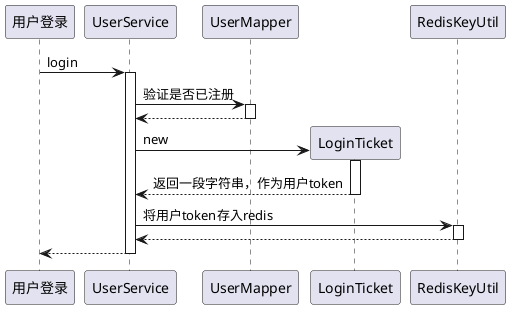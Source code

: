 @startuml

participant 用户登录
用户登录 -> UserService : login
activate UserService
UserService -> UserMapper : 验证是否已注册
activate UserMapper
UserMapper --> UserService
deactivate UserMapper

create LoginTicket
UserService -> LoginTicket : new
activate LoginTicket
LoginTicket --> UserService : 返回一段字符串，作为用户token
deactivate LoginTicket

UserService -> RedisKeyUtil : 将用户token存入redis
activate RedisKeyUtil
RedisKeyUtil --> UserService
deactivate RedisKeyUtil

return
@enduml
